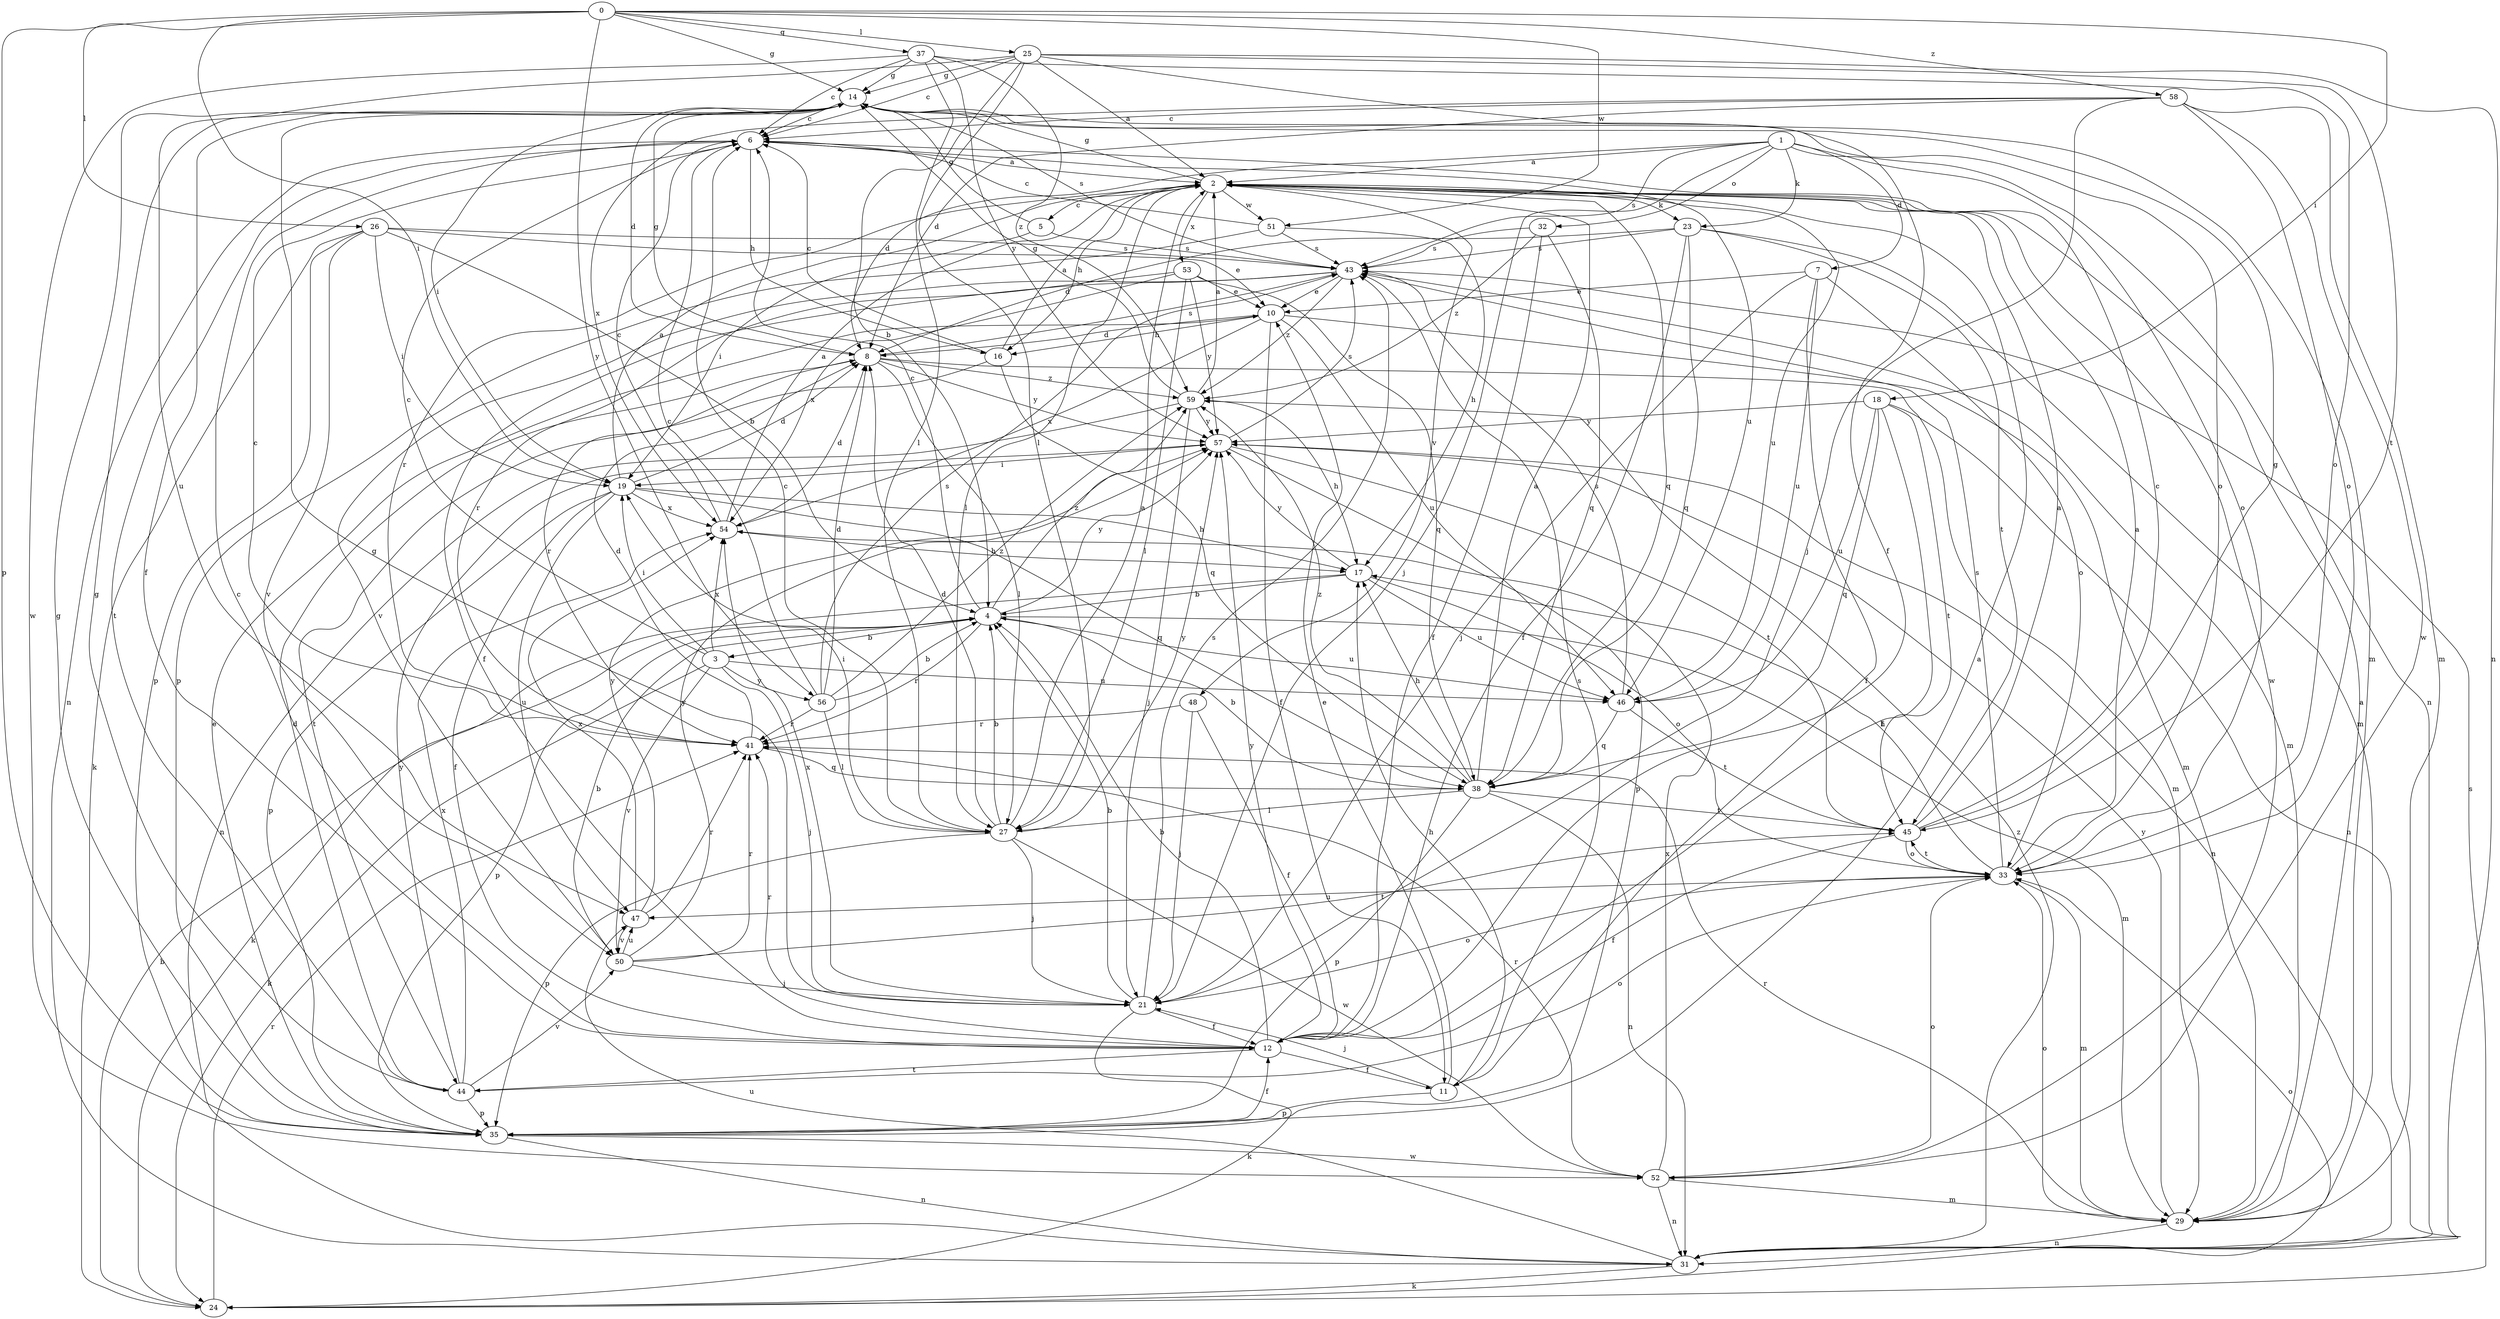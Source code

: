 strict digraph  {
0;
1;
2;
3;
4;
5;
6;
7;
8;
10;
11;
12;
14;
16;
17;
18;
19;
21;
23;
24;
25;
26;
27;
29;
31;
32;
33;
35;
37;
38;
41;
43;
44;
45;
46;
47;
48;
50;
51;
52;
53;
54;
56;
57;
58;
59;
0 -> 14  [label=g];
0 -> 18  [label=i];
0 -> 19  [label=i];
0 -> 25  [label=l];
0 -> 26  [label=l];
0 -> 35  [label=p];
0 -> 37  [label=q];
0 -> 51  [label=w];
0 -> 56  [label=y];
0 -> 58  [label=z];
1 -> 2  [label=a];
1 -> 7  [label=d];
1 -> 8  [label=d];
1 -> 21  [label=j];
1 -> 23  [label=k];
1 -> 31  [label=n];
1 -> 32  [label=o];
1 -> 33  [label=o];
1 -> 43  [label=s];
2 -> 5  [label=c];
2 -> 14  [label=g];
2 -> 16  [label=h];
2 -> 23  [label=k];
2 -> 27  [label=l];
2 -> 38  [label=q];
2 -> 41  [label=r];
2 -> 46  [label=u];
2 -> 48  [label=v];
2 -> 51  [label=w];
2 -> 52  [label=w];
2 -> 53  [label=x];
3 -> 6  [label=c];
3 -> 19  [label=i];
3 -> 21  [label=j];
3 -> 24  [label=k];
3 -> 46  [label=u];
3 -> 50  [label=v];
3 -> 54  [label=x];
3 -> 56  [label=y];
4 -> 3  [label=b];
4 -> 6  [label=c];
4 -> 29  [label=m];
4 -> 35  [label=p];
4 -> 41  [label=r];
4 -> 46  [label=u];
4 -> 57  [label=y];
4 -> 59  [label=z];
5 -> 14  [label=g];
5 -> 19  [label=i];
5 -> 43  [label=s];
6 -> 2  [label=a];
6 -> 16  [label=h];
6 -> 31  [label=n];
6 -> 44  [label=t];
6 -> 46  [label=u];
7 -> 10  [label=e];
7 -> 11  [label=f];
7 -> 21  [label=j];
7 -> 33  [label=o];
7 -> 46  [label=u];
8 -> 14  [label=g];
8 -> 27  [label=l];
8 -> 29  [label=m];
8 -> 41  [label=r];
8 -> 43  [label=s];
8 -> 57  [label=y];
8 -> 59  [label=z];
10 -> 8  [label=d];
10 -> 11  [label=f];
10 -> 16  [label=h];
10 -> 29  [label=m];
10 -> 46  [label=u];
10 -> 54  [label=x];
11 -> 10  [label=e];
11 -> 17  [label=h];
11 -> 21  [label=j];
11 -> 35  [label=p];
11 -> 43  [label=s];
12 -> 4  [label=b];
12 -> 6  [label=c];
12 -> 11  [label=f];
12 -> 41  [label=r];
12 -> 44  [label=t];
12 -> 57  [label=y];
14 -> 6  [label=c];
14 -> 8  [label=d];
14 -> 12  [label=f];
14 -> 19  [label=i];
14 -> 29  [label=m];
14 -> 33  [label=o];
14 -> 43  [label=s];
16 -> 2  [label=a];
16 -> 6  [label=c];
16 -> 38  [label=q];
16 -> 44  [label=t];
17 -> 4  [label=b];
17 -> 24  [label=k];
17 -> 33  [label=o];
17 -> 46  [label=u];
17 -> 57  [label=y];
18 -> 12  [label=f];
18 -> 31  [label=n];
18 -> 38  [label=q];
18 -> 45  [label=t];
18 -> 46  [label=u];
18 -> 57  [label=y];
19 -> 2  [label=a];
19 -> 8  [label=d];
19 -> 12  [label=f];
19 -> 17  [label=h];
19 -> 35  [label=p];
19 -> 38  [label=q];
19 -> 47  [label=u];
19 -> 54  [label=x];
21 -> 4  [label=b];
21 -> 12  [label=f];
21 -> 14  [label=g];
21 -> 24  [label=k];
21 -> 33  [label=o];
21 -> 43  [label=s];
21 -> 54  [label=x];
23 -> 8  [label=d];
23 -> 12  [label=f];
23 -> 29  [label=m];
23 -> 38  [label=q];
23 -> 43  [label=s];
23 -> 45  [label=t];
24 -> 4  [label=b];
24 -> 33  [label=o];
24 -> 41  [label=r];
24 -> 43  [label=s];
25 -> 2  [label=a];
25 -> 4  [label=b];
25 -> 6  [label=c];
25 -> 12  [label=f];
25 -> 14  [label=g];
25 -> 27  [label=l];
25 -> 31  [label=n];
25 -> 45  [label=t];
25 -> 47  [label=u];
26 -> 4  [label=b];
26 -> 10  [label=e];
26 -> 19  [label=i];
26 -> 24  [label=k];
26 -> 35  [label=p];
26 -> 43  [label=s];
26 -> 50  [label=v];
27 -> 2  [label=a];
27 -> 4  [label=b];
27 -> 6  [label=c];
27 -> 8  [label=d];
27 -> 19  [label=i];
27 -> 21  [label=j];
27 -> 35  [label=p];
27 -> 52  [label=w];
27 -> 57  [label=y];
29 -> 2  [label=a];
29 -> 31  [label=n];
29 -> 33  [label=o];
29 -> 41  [label=r];
29 -> 57  [label=y];
31 -> 24  [label=k];
31 -> 47  [label=u];
31 -> 59  [label=z];
32 -> 12  [label=f];
32 -> 38  [label=q];
32 -> 43  [label=s];
32 -> 59  [label=z];
33 -> 2  [label=a];
33 -> 17  [label=h];
33 -> 29  [label=m];
33 -> 43  [label=s];
33 -> 45  [label=t];
33 -> 47  [label=u];
35 -> 2  [label=a];
35 -> 10  [label=e];
35 -> 12  [label=f];
35 -> 14  [label=g];
35 -> 31  [label=n];
35 -> 52  [label=w];
37 -> 6  [label=c];
37 -> 14  [label=g];
37 -> 27  [label=l];
37 -> 33  [label=o];
37 -> 52  [label=w];
37 -> 57  [label=y];
37 -> 59  [label=z];
38 -> 2  [label=a];
38 -> 4  [label=b];
38 -> 17  [label=h];
38 -> 27  [label=l];
38 -> 31  [label=n];
38 -> 35  [label=p];
38 -> 45  [label=t];
38 -> 59  [label=z];
41 -> 6  [label=c];
41 -> 8  [label=d];
41 -> 38  [label=q];
43 -> 10  [label=e];
43 -> 12  [label=f];
43 -> 29  [label=m];
43 -> 50  [label=v];
43 -> 59  [label=z];
44 -> 8  [label=d];
44 -> 14  [label=g];
44 -> 33  [label=o];
44 -> 35  [label=p];
44 -> 50  [label=v];
44 -> 54  [label=x];
44 -> 57  [label=y];
45 -> 2  [label=a];
45 -> 6  [label=c];
45 -> 12  [label=f];
45 -> 14  [label=g];
45 -> 33  [label=o];
46 -> 38  [label=q];
46 -> 43  [label=s];
46 -> 45  [label=t];
47 -> 41  [label=r];
47 -> 50  [label=v];
47 -> 54  [label=x];
47 -> 57  [label=y];
48 -> 12  [label=f];
48 -> 21  [label=j];
48 -> 41  [label=r];
50 -> 4  [label=b];
50 -> 21  [label=j];
50 -> 41  [label=r];
50 -> 45  [label=t];
50 -> 47  [label=u];
50 -> 57  [label=y];
51 -> 6  [label=c];
51 -> 17  [label=h];
51 -> 35  [label=p];
51 -> 43  [label=s];
52 -> 29  [label=m];
52 -> 31  [label=n];
52 -> 33  [label=o];
52 -> 41  [label=r];
52 -> 54  [label=x];
53 -> 10  [label=e];
53 -> 27  [label=l];
53 -> 38  [label=q];
53 -> 41  [label=r];
53 -> 54  [label=x];
53 -> 57  [label=y];
54 -> 2  [label=a];
54 -> 6  [label=c];
54 -> 8  [label=d];
54 -> 17  [label=h];
56 -> 4  [label=b];
56 -> 6  [label=c];
56 -> 8  [label=d];
56 -> 27  [label=l];
56 -> 41  [label=r];
56 -> 43  [label=s];
56 -> 59  [label=z];
57 -> 19  [label=i];
57 -> 31  [label=n];
57 -> 35  [label=p];
57 -> 43  [label=s];
57 -> 45  [label=t];
58 -> 6  [label=c];
58 -> 8  [label=d];
58 -> 21  [label=j];
58 -> 29  [label=m];
58 -> 33  [label=o];
58 -> 52  [label=w];
58 -> 54  [label=x];
59 -> 2  [label=a];
59 -> 14  [label=g];
59 -> 17  [label=h];
59 -> 21  [label=j];
59 -> 31  [label=n];
59 -> 57  [label=y];
}
